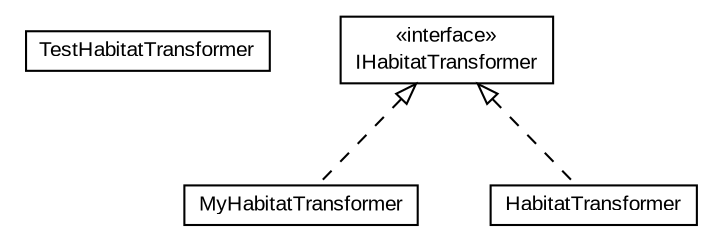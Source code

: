 #!/usr/local/bin/dot
#
# Class diagram 
# Generated by UMLGraph version R5_6-24-gf6e263 (http://www.umlgraph.org/)
#

digraph G {
	edge [fontname="arial",fontsize=10,labelfontname="arial",labelfontsize=10];
	node [fontname="arial",fontsize=10,shape=plaintext];
	nodesep=0.25;
	ranksep=0.5;
	// edu.arizona.biosemantics.semanticmarkup.markupelement.habitatDescr.transform.TestHabitatTransformer
	c25674 [label=<<table title="edu.arizona.biosemantics.semanticmarkup.markupelement.habitatDescr.transform.TestHabitatTransformer" border="0" cellborder="1" cellspacing="0" cellpadding="2" port="p" href="./TestHabitatTransformer.html">
		<tr><td><table border="0" cellspacing="0" cellpadding="1">
<tr><td align="center" balign="center"> TestHabitatTransformer </td></tr>
		</table></td></tr>
		</table>>, URL="./TestHabitatTransformer.html", fontname="arial", fontcolor="black", fontsize=10.0];
	// edu.arizona.biosemantics.semanticmarkup.markupelement.habitatDescr.transform.MyHabitatTransformer
	c25675 [label=<<table title="edu.arizona.biosemantics.semanticmarkup.markupelement.habitatDescr.transform.MyHabitatTransformer" border="0" cellborder="1" cellspacing="0" cellpadding="2" port="p" href="./MyHabitatTransformer.html">
		<tr><td><table border="0" cellspacing="0" cellpadding="1">
<tr><td align="center" balign="center"> MyHabitatTransformer </td></tr>
		</table></td></tr>
		</table>>, URL="./MyHabitatTransformer.html", fontname="arial", fontcolor="black", fontsize=10.0];
	// edu.arizona.biosemantics.semanticmarkup.markupelement.habitatDescr.transform.IHabitatTransformer
	c25676 [label=<<table title="edu.arizona.biosemantics.semanticmarkup.markupelement.habitatDescr.transform.IHabitatTransformer" border="0" cellborder="1" cellspacing="0" cellpadding="2" port="p" href="./IHabitatTransformer.html">
		<tr><td><table border="0" cellspacing="0" cellpadding="1">
<tr><td align="center" balign="center"> &#171;interface&#187; </td></tr>
<tr><td align="center" balign="center"> IHabitatTransformer </td></tr>
		</table></td></tr>
		</table>>, URL="./IHabitatTransformer.html", fontname="arial", fontcolor="black", fontsize=10.0];
	// edu.arizona.biosemantics.semanticmarkup.markupelement.habitatDescr.transform.HabitatTransformer
	c25677 [label=<<table title="edu.arizona.biosemantics.semanticmarkup.markupelement.habitatDescr.transform.HabitatTransformer" border="0" cellborder="1" cellspacing="0" cellpadding="2" port="p" href="./HabitatTransformer.html">
		<tr><td><table border="0" cellspacing="0" cellpadding="1">
<tr><td align="center" balign="center"> HabitatTransformer </td></tr>
		</table></td></tr>
		</table>>, URL="./HabitatTransformer.html", fontname="arial", fontcolor="black", fontsize=10.0];
	//edu.arizona.biosemantics.semanticmarkup.markupelement.habitatDescr.transform.MyHabitatTransformer implements edu.arizona.biosemantics.semanticmarkup.markupelement.habitatDescr.transform.IHabitatTransformer
	c25676:p -> c25675:p [dir=back,arrowtail=empty,style=dashed];
	//edu.arizona.biosemantics.semanticmarkup.markupelement.habitatDescr.transform.HabitatTransformer implements edu.arizona.biosemantics.semanticmarkup.markupelement.habitatDescr.transform.IHabitatTransformer
	c25676:p -> c25677:p [dir=back,arrowtail=empty,style=dashed];
}


